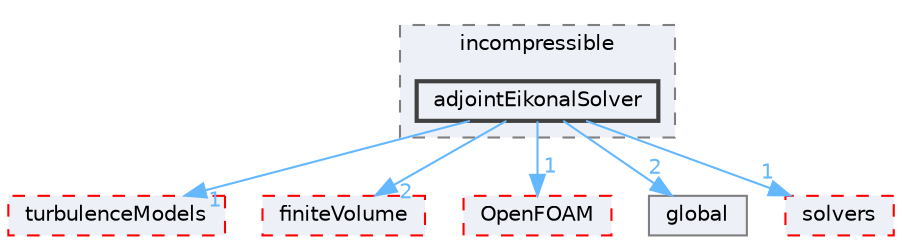 digraph "src/optimisation/adjointOptimisation/adjoint/optimisation/adjointSensitivity/incompressible/adjointEikonalSolver"
{
 // LATEX_PDF_SIZE
  bgcolor="transparent";
  edge [fontname=Helvetica,fontsize=10,labelfontname=Helvetica,labelfontsize=10];
  node [fontname=Helvetica,fontsize=10,shape=box,height=0.2,width=0.4];
  compound=true
  subgraph clusterdir_2b473d201aab52bb890a8b3370c59272 {
    graph [ bgcolor="#edf0f7", pencolor="grey50", label="incompressible", fontname=Helvetica,fontsize=10 style="filled,dashed", URL="dir_2b473d201aab52bb890a8b3370c59272.html",tooltip=""]
  dir_2e016391dee912ecb8414429fd8311b6 [label="adjointEikonalSolver", fillcolor="#edf0f7", color="grey25", style="filled,bold", URL="dir_2e016391dee912ecb8414429fd8311b6.html",tooltip=""];
  }
  dir_65c5a1cbdce3964d4a2bd5a2c0168e6b [label="turbulenceModels", fillcolor="#edf0f7", color="red", style="filled,dashed", URL="dir_65c5a1cbdce3964d4a2bd5a2c0168e6b.html",tooltip=""];
  dir_9bd15774b555cf7259a6fa18f99fe99b [label="finiteVolume", fillcolor="#edf0f7", color="red", style="filled,dashed", URL="dir_9bd15774b555cf7259a6fa18f99fe99b.html",tooltip=""];
  dir_c5473ff19b20e6ec4dfe5c310b3778a8 [label="OpenFOAM", fillcolor="#edf0f7", color="red", style="filled,dashed", URL="dir_c5473ff19b20e6ec4dfe5c310b3778a8.html",tooltip=""];
  dir_dd56dc4c5f6c51768e20e60d3fce2a94 [label="global", fillcolor="#edf0f7", color="grey50", style="filled", URL="dir_dd56dc4c5f6c51768e20e60d3fce2a94.html",tooltip=""];
  dir_f1ea2e00111d8324be054b4e32e6ee53 [label="solvers", fillcolor="#edf0f7", color="red", style="filled,dashed", URL="dir_f1ea2e00111d8324be054b4e32e6ee53.html",tooltip=""];
  dir_2e016391dee912ecb8414429fd8311b6->dir_65c5a1cbdce3964d4a2bd5a2c0168e6b [headlabel="1", labeldistance=1.5 headhref="dir_000034_004142.html" href="dir_000034_004142.html" color="steelblue1" fontcolor="steelblue1"];
  dir_2e016391dee912ecb8414429fd8311b6->dir_9bd15774b555cf7259a6fa18f99fe99b [headlabel="2", labeldistance=1.5 headhref="dir_000034_001387.html" href="dir_000034_001387.html" color="steelblue1" fontcolor="steelblue1"];
  dir_2e016391dee912ecb8414429fd8311b6->dir_c5473ff19b20e6ec4dfe5c310b3778a8 [headlabel="1", labeldistance=1.5 headhref="dir_000034_002695.html" href="dir_000034_002695.html" color="steelblue1" fontcolor="steelblue1"];
  dir_2e016391dee912ecb8414429fd8311b6->dir_dd56dc4c5f6c51768e20e60d3fce2a94 [headlabel="2", labeldistance=1.5 headhref="dir_000034_001646.html" href="dir_000034_001646.html" color="steelblue1" fontcolor="steelblue1"];
  dir_2e016391dee912ecb8414429fd8311b6->dir_f1ea2e00111d8324be054b4e32e6ee53 [headlabel="1", labeldistance=1.5 headhref="dir_000034_003659.html" href="dir_000034_003659.html" color="steelblue1" fontcolor="steelblue1"];
}
